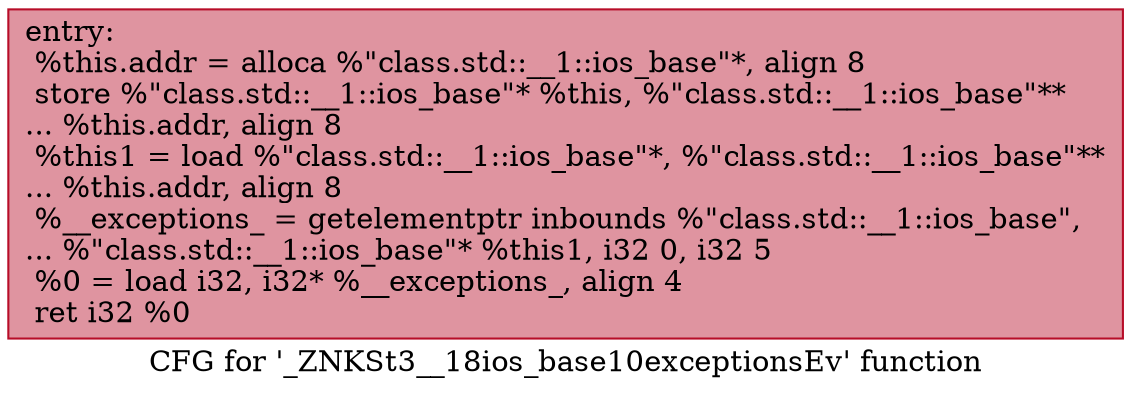 digraph "CFG for '_ZNKSt3__18ios_base10exceptionsEv' function" {
	label="CFG for '_ZNKSt3__18ios_base10exceptionsEv' function";

	Node0x600003e7f280 [shape=record,color="#b70d28ff", style=filled, fillcolor="#b70d2870",label="{entry:\l  %this.addr = alloca %\"class.std::__1::ios_base\"*, align 8\l  store %\"class.std::__1::ios_base\"* %this, %\"class.std::__1::ios_base\"**\l... %this.addr, align 8\l  %this1 = load %\"class.std::__1::ios_base\"*, %\"class.std::__1::ios_base\"**\l... %this.addr, align 8\l  %__exceptions_ = getelementptr inbounds %\"class.std::__1::ios_base\",\l... %\"class.std::__1::ios_base\"* %this1, i32 0, i32 5\l  %0 = load i32, i32* %__exceptions_, align 4\l  ret i32 %0\l}"];
}
